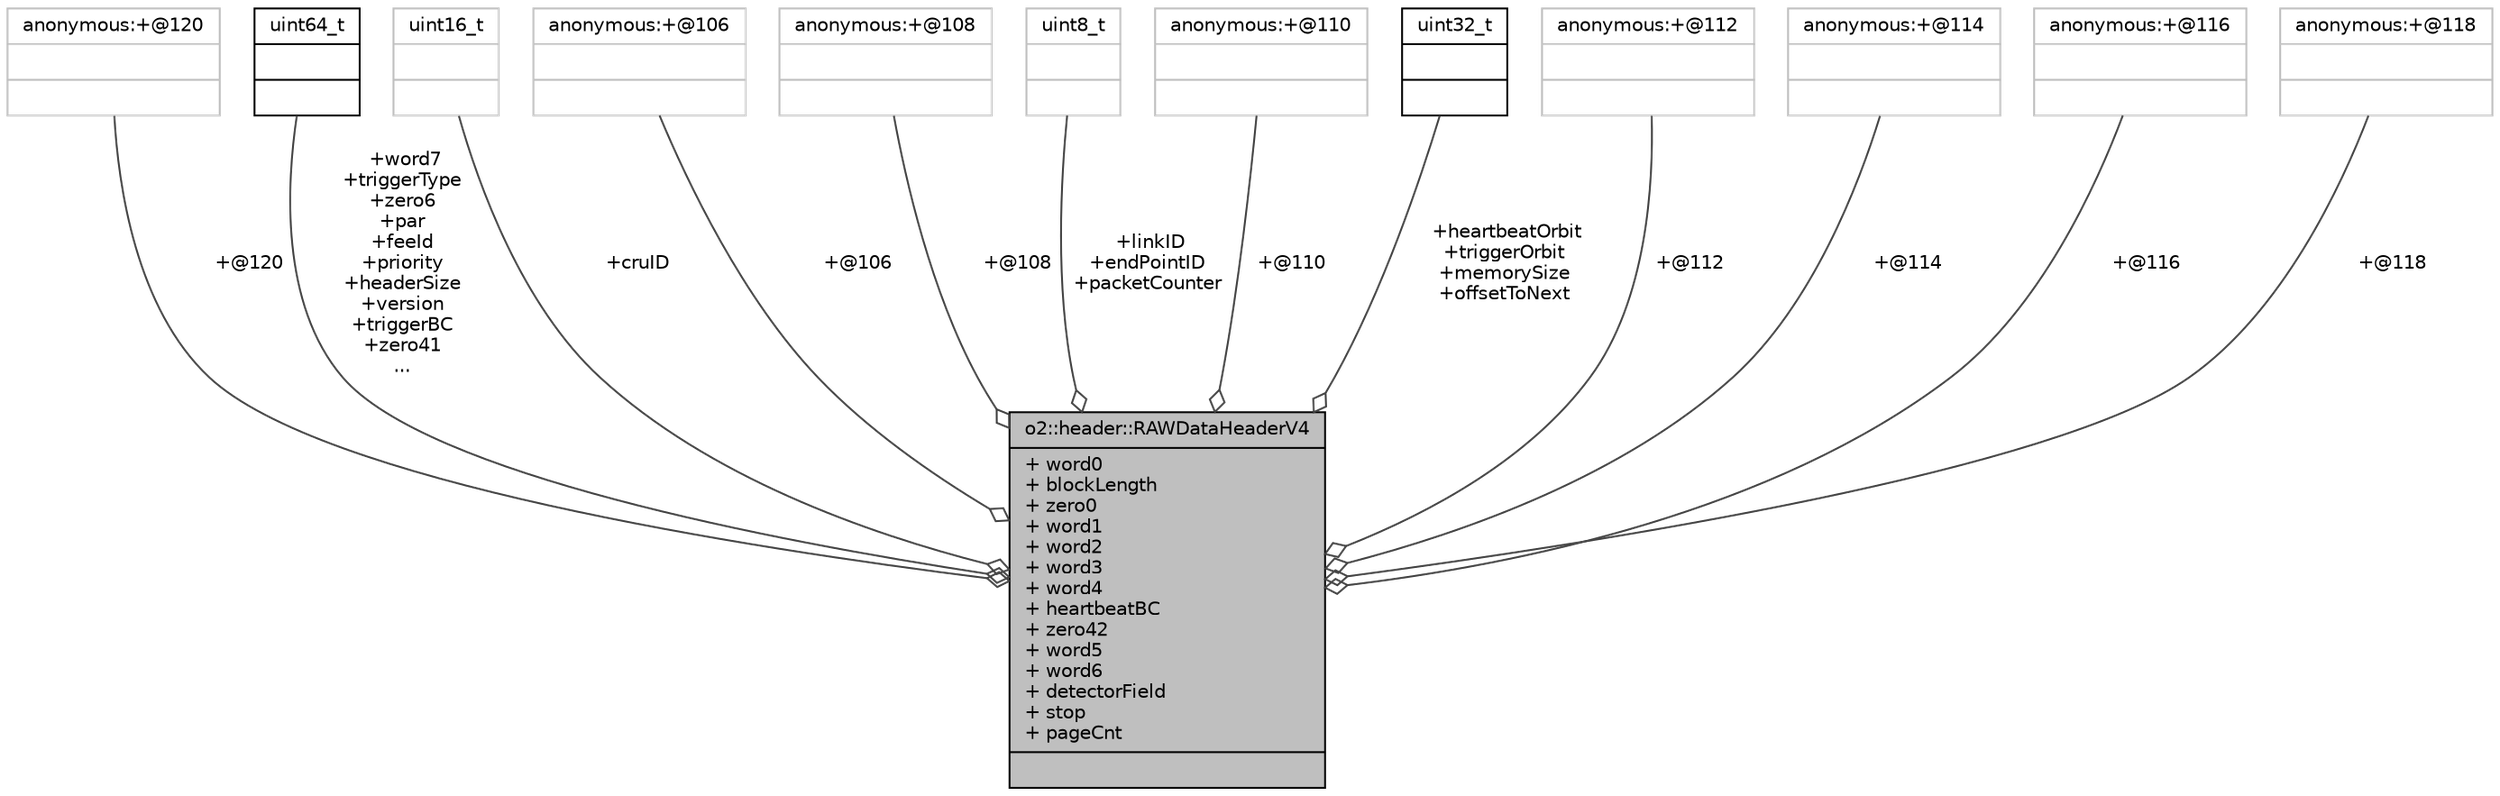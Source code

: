digraph "o2::header::RAWDataHeaderV4"
{
 // INTERACTIVE_SVG=YES
  bgcolor="transparent";
  edge [fontname="Helvetica",fontsize="10",labelfontname="Helvetica",labelfontsize="10"];
  node [fontname="Helvetica",fontsize="10",shape=record];
  Node1 [label="{o2::header::RAWDataHeaderV4\n|+ word0\l+ blockLength\l+ zero0\l+ word1\l+ word2\l+ word3\l+ word4\l+ heartbeatBC\l+ zero42\l+ word5\l+ word6\l+ detectorField\l+ stop\l+ pageCnt\l|}",height=0.2,width=0.4,color="black", fillcolor="grey75", style="filled", fontcolor="black"];
  Node2 -> Node1 [color="grey25",fontsize="10",style="solid",label=" +@120" ,arrowhead="odiamond",fontname="Helvetica"];
  Node2 [label="{anonymous:+@120\n||}",height=0.2,width=0.4,color="grey75"];
  Node3 -> Node1 [color="grey25",fontsize="10",style="solid",label=" +word7\n+triggerType\n+zero6\n+par\n+feeId\n+priority\n+headerSize\n+version\n+triggerBC\n+zero41\n..." ,arrowhead="odiamond",fontname="Helvetica"];
  Node3 [label="{uint64_t\n||}",height=0.2,width=0.4,color="black",URL="$d6/d30/classuint64__t.html"];
  Node4 -> Node1 [color="grey25",fontsize="10",style="solid",label=" +cruID" ,arrowhead="odiamond",fontname="Helvetica"];
  Node4 [label="{uint16_t\n||}",height=0.2,width=0.4,color="grey75"];
  Node5 -> Node1 [color="grey25",fontsize="10",style="solid",label=" +@106" ,arrowhead="odiamond",fontname="Helvetica"];
  Node5 [label="{anonymous:+@106\n||}",height=0.2,width=0.4,color="grey75"];
  Node6 -> Node1 [color="grey25",fontsize="10",style="solid",label=" +@108" ,arrowhead="odiamond",fontname="Helvetica"];
  Node6 [label="{anonymous:+@108\n||}",height=0.2,width=0.4,color="grey75"];
  Node7 -> Node1 [color="grey25",fontsize="10",style="solid",label=" +linkID\n+endPointID\n+packetCounter" ,arrowhead="odiamond",fontname="Helvetica"];
  Node7 [label="{uint8_t\n||}",height=0.2,width=0.4,color="grey75"];
  Node8 -> Node1 [color="grey25",fontsize="10",style="solid",label=" +@110" ,arrowhead="odiamond",fontname="Helvetica"];
  Node8 [label="{anonymous:+@110\n||}",height=0.2,width=0.4,color="grey75"];
  Node9 -> Node1 [color="grey25",fontsize="10",style="solid",label=" +heartbeatOrbit\n+triggerOrbit\n+memorySize\n+offsetToNext" ,arrowhead="odiamond",fontname="Helvetica"];
  Node9 [label="{uint32_t\n||}",height=0.2,width=0.4,color="black",URL="$d3/d87/classuint32__t.html"];
  Node10 -> Node1 [color="grey25",fontsize="10",style="solid",label=" +@112" ,arrowhead="odiamond",fontname="Helvetica"];
  Node10 [label="{anonymous:+@112\n||}",height=0.2,width=0.4,color="grey75"];
  Node11 -> Node1 [color="grey25",fontsize="10",style="solid",label=" +@114" ,arrowhead="odiamond",fontname="Helvetica"];
  Node11 [label="{anonymous:+@114\n||}",height=0.2,width=0.4,color="grey75"];
  Node12 -> Node1 [color="grey25",fontsize="10",style="solid",label=" +@116" ,arrowhead="odiamond",fontname="Helvetica"];
  Node12 [label="{anonymous:+@116\n||}",height=0.2,width=0.4,color="grey75"];
  Node13 -> Node1 [color="grey25",fontsize="10",style="solid",label=" +@118" ,arrowhead="odiamond",fontname="Helvetica"];
  Node13 [label="{anonymous:+@118\n||}",height=0.2,width=0.4,color="grey75"];
}
